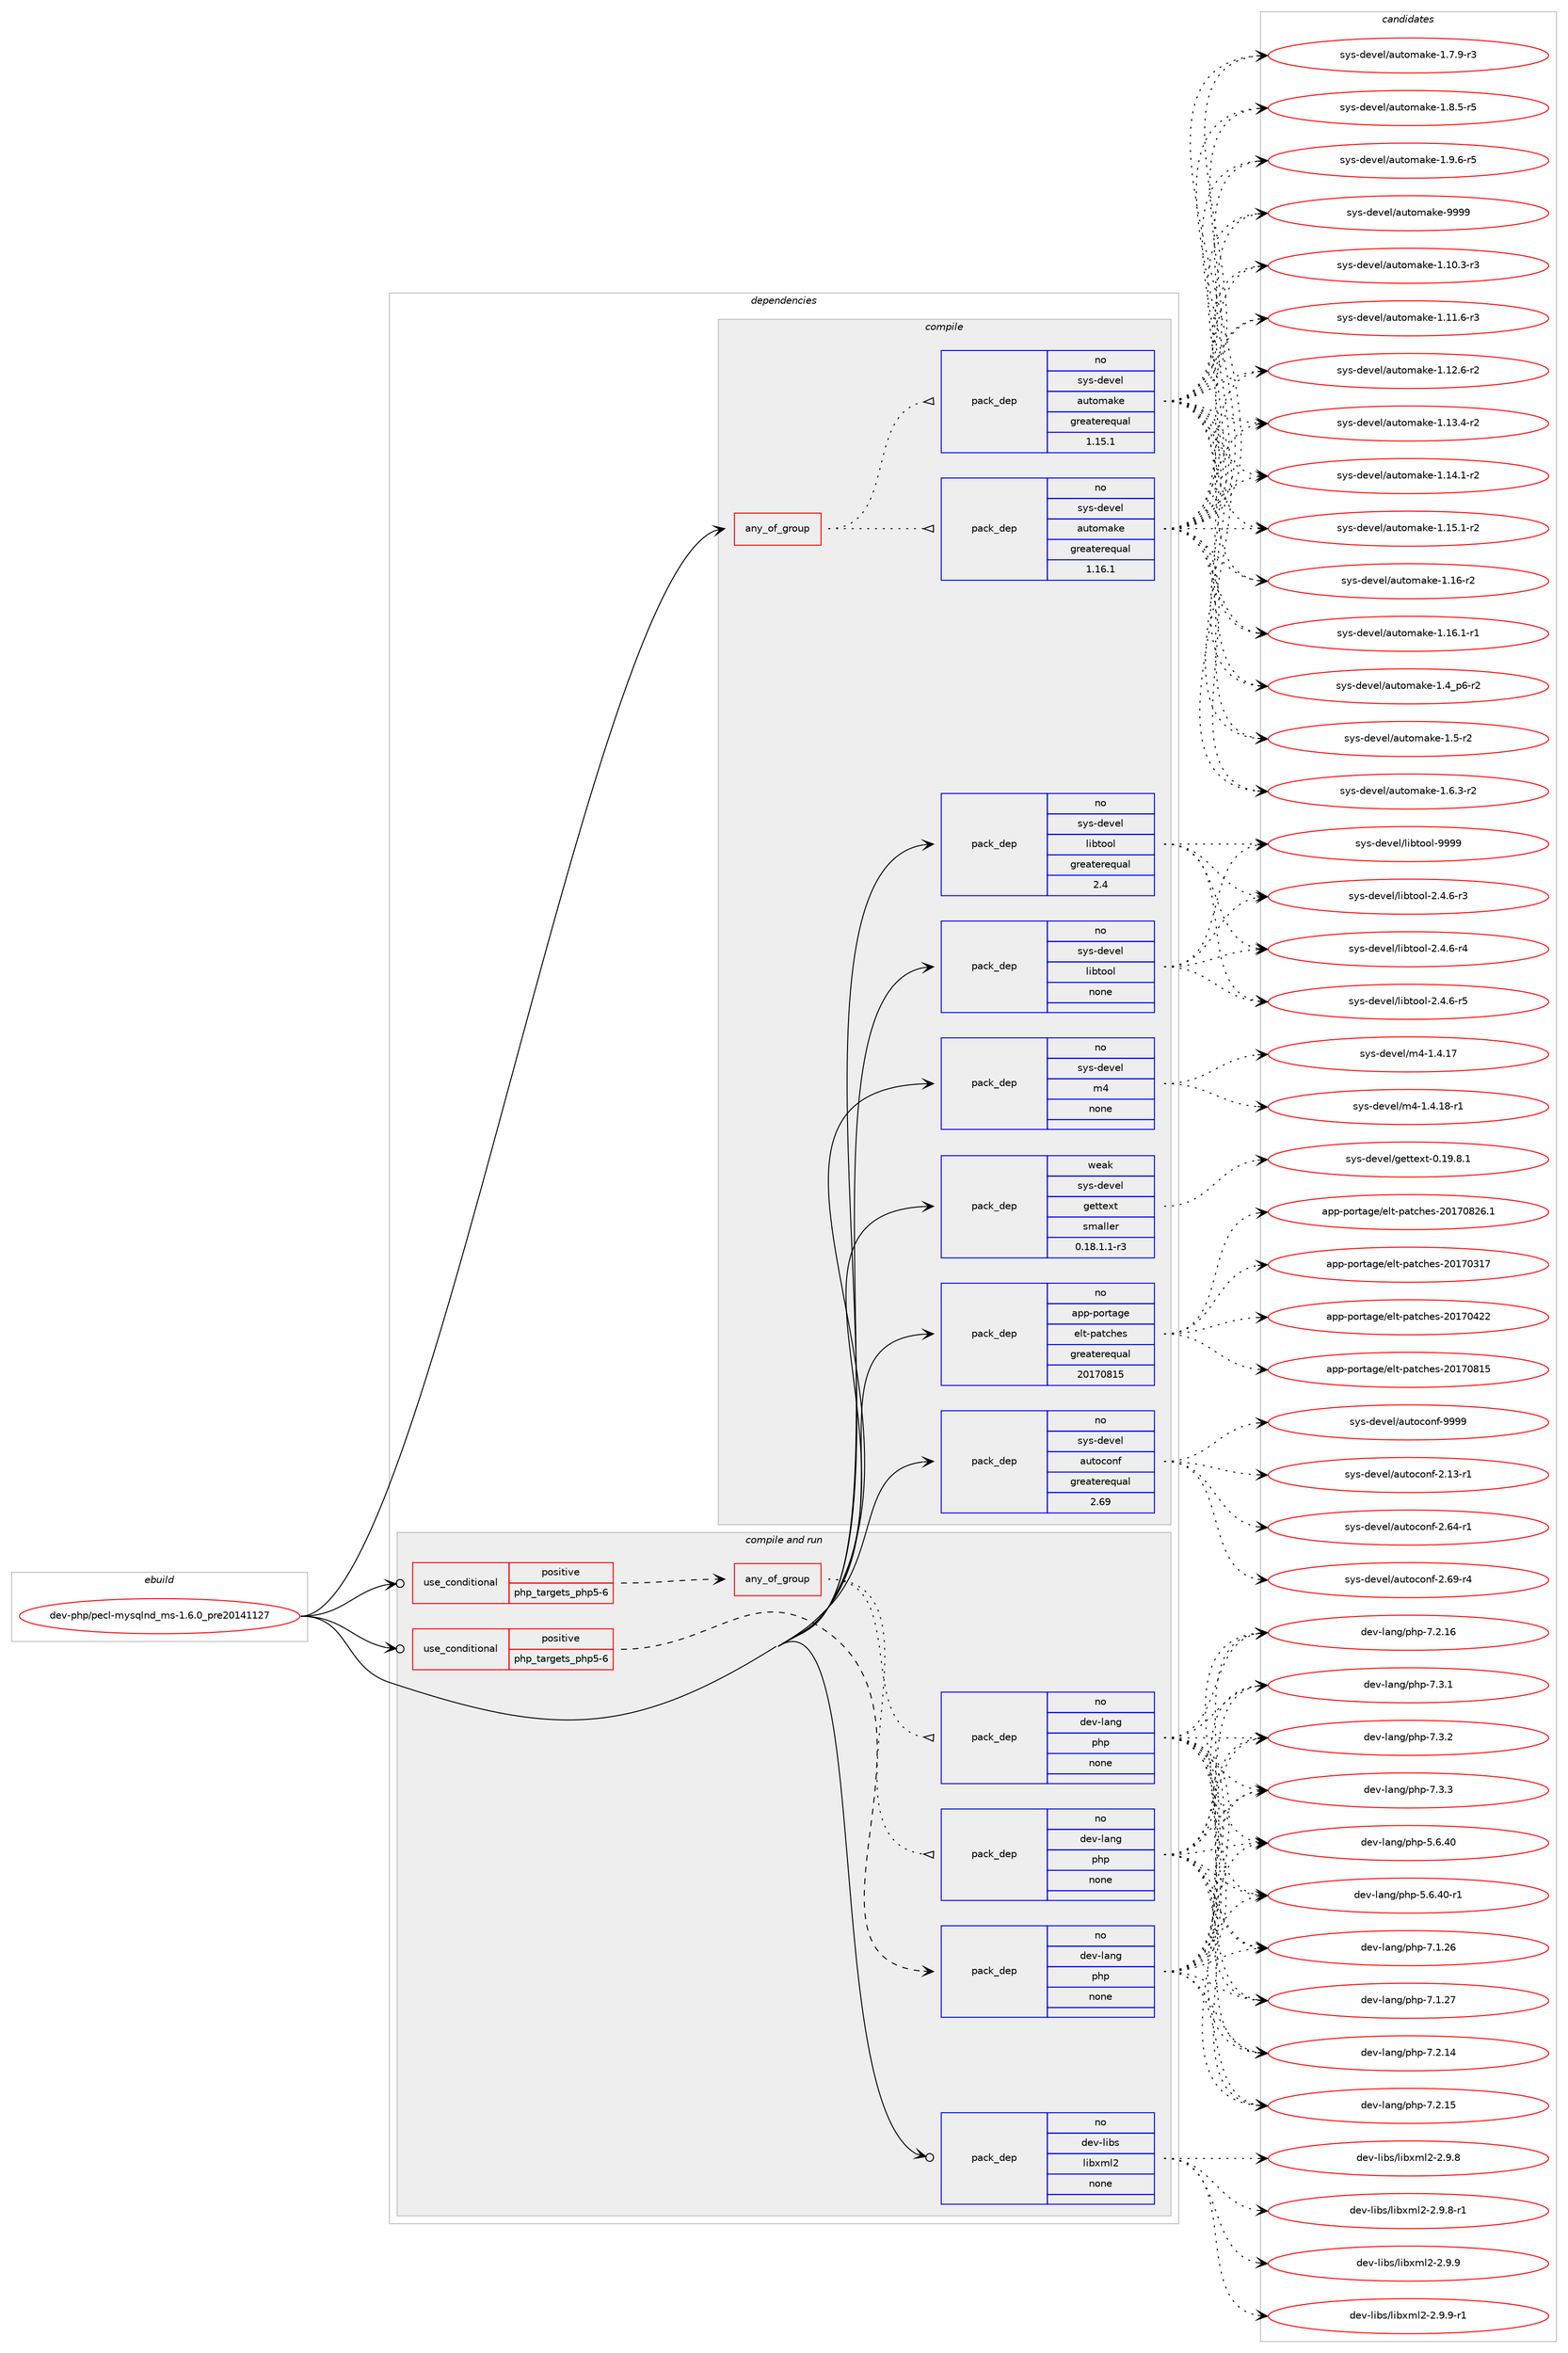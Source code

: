 digraph prolog {

# *************
# Graph options
# *************

newrank=true;
concentrate=true;
compound=true;
graph [rankdir=LR,fontname=Helvetica,fontsize=10,ranksep=1.5];#, ranksep=2.5, nodesep=0.2];
edge  [arrowhead=vee];
node  [fontname=Helvetica,fontsize=10];

# **********
# The ebuild
# **********

subgraph cluster_leftcol {
color=gray;
rank=same;
label=<<i>ebuild</i>>;
id [label="dev-php/pecl-mysqlnd_ms-1.6.0_pre20141127", color=red, width=4, href="../dev-php/pecl-mysqlnd_ms-1.6.0_pre20141127.svg"];
}

# ****************
# The dependencies
# ****************

subgraph cluster_midcol {
color=gray;
label=<<i>dependencies</i>>;
subgraph cluster_compile {
fillcolor="#eeeeee";
style=filled;
label=<<i>compile</i>>;
subgraph any22586 {
dependency1394638 [label=<<TABLE BORDER="0" CELLBORDER="1" CELLSPACING="0" CELLPADDING="4"><TR><TD CELLPADDING="10">any_of_group</TD></TR></TABLE>>, shape=none, color=red];subgraph pack1001749 {
dependency1394639 [label=<<TABLE BORDER="0" CELLBORDER="1" CELLSPACING="0" CELLPADDING="4" WIDTH="220"><TR><TD ROWSPAN="6" CELLPADDING="30">pack_dep</TD></TR><TR><TD WIDTH="110">no</TD></TR><TR><TD>sys-devel</TD></TR><TR><TD>automake</TD></TR><TR><TD>greaterequal</TD></TR><TR><TD>1.16.1</TD></TR></TABLE>>, shape=none, color=blue];
}
dependency1394638:e -> dependency1394639:w [weight=20,style="dotted",arrowhead="oinv"];
subgraph pack1001750 {
dependency1394640 [label=<<TABLE BORDER="0" CELLBORDER="1" CELLSPACING="0" CELLPADDING="4" WIDTH="220"><TR><TD ROWSPAN="6" CELLPADDING="30">pack_dep</TD></TR><TR><TD WIDTH="110">no</TD></TR><TR><TD>sys-devel</TD></TR><TR><TD>automake</TD></TR><TR><TD>greaterequal</TD></TR><TR><TD>1.15.1</TD></TR></TABLE>>, shape=none, color=blue];
}
dependency1394638:e -> dependency1394640:w [weight=20,style="dotted",arrowhead="oinv"];
}
id:e -> dependency1394638:w [weight=20,style="solid",arrowhead="vee"];
subgraph pack1001751 {
dependency1394641 [label=<<TABLE BORDER="0" CELLBORDER="1" CELLSPACING="0" CELLPADDING="4" WIDTH="220"><TR><TD ROWSPAN="6" CELLPADDING="30">pack_dep</TD></TR><TR><TD WIDTH="110">no</TD></TR><TR><TD>app-portage</TD></TR><TR><TD>elt-patches</TD></TR><TR><TD>greaterequal</TD></TR><TR><TD>20170815</TD></TR></TABLE>>, shape=none, color=blue];
}
id:e -> dependency1394641:w [weight=20,style="solid",arrowhead="vee"];
subgraph pack1001752 {
dependency1394642 [label=<<TABLE BORDER="0" CELLBORDER="1" CELLSPACING="0" CELLPADDING="4" WIDTH="220"><TR><TD ROWSPAN="6" CELLPADDING="30">pack_dep</TD></TR><TR><TD WIDTH="110">no</TD></TR><TR><TD>sys-devel</TD></TR><TR><TD>autoconf</TD></TR><TR><TD>greaterequal</TD></TR><TR><TD>2.69</TD></TR></TABLE>>, shape=none, color=blue];
}
id:e -> dependency1394642:w [weight=20,style="solid",arrowhead="vee"];
subgraph pack1001753 {
dependency1394643 [label=<<TABLE BORDER="0" CELLBORDER="1" CELLSPACING="0" CELLPADDING="4" WIDTH="220"><TR><TD ROWSPAN="6" CELLPADDING="30">pack_dep</TD></TR><TR><TD WIDTH="110">no</TD></TR><TR><TD>sys-devel</TD></TR><TR><TD>libtool</TD></TR><TR><TD>greaterequal</TD></TR><TR><TD>2.4</TD></TR></TABLE>>, shape=none, color=blue];
}
id:e -> dependency1394643:w [weight=20,style="solid",arrowhead="vee"];
subgraph pack1001754 {
dependency1394644 [label=<<TABLE BORDER="0" CELLBORDER="1" CELLSPACING="0" CELLPADDING="4" WIDTH="220"><TR><TD ROWSPAN="6" CELLPADDING="30">pack_dep</TD></TR><TR><TD WIDTH="110">no</TD></TR><TR><TD>sys-devel</TD></TR><TR><TD>libtool</TD></TR><TR><TD>none</TD></TR><TR><TD></TD></TR></TABLE>>, shape=none, color=blue];
}
id:e -> dependency1394644:w [weight=20,style="solid",arrowhead="vee"];
subgraph pack1001755 {
dependency1394645 [label=<<TABLE BORDER="0" CELLBORDER="1" CELLSPACING="0" CELLPADDING="4" WIDTH="220"><TR><TD ROWSPAN="6" CELLPADDING="30">pack_dep</TD></TR><TR><TD WIDTH="110">no</TD></TR><TR><TD>sys-devel</TD></TR><TR><TD>m4</TD></TR><TR><TD>none</TD></TR><TR><TD></TD></TR></TABLE>>, shape=none, color=blue];
}
id:e -> dependency1394645:w [weight=20,style="solid",arrowhead="vee"];
subgraph pack1001756 {
dependency1394646 [label=<<TABLE BORDER="0" CELLBORDER="1" CELLSPACING="0" CELLPADDING="4" WIDTH="220"><TR><TD ROWSPAN="6" CELLPADDING="30">pack_dep</TD></TR><TR><TD WIDTH="110">weak</TD></TR><TR><TD>sys-devel</TD></TR><TR><TD>gettext</TD></TR><TR><TD>smaller</TD></TR><TR><TD>0.18.1.1-r3</TD></TR></TABLE>>, shape=none, color=blue];
}
id:e -> dependency1394646:w [weight=20,style="solid",arrowhead="vee"];
}
subgraph cluster_compileandrun {
fillcolor="#eeeeee";
style=filled;
label=<<i>compile and run</i>>;
subgraph cond369738 {
dependency1394647 [label=<<TABLE BORDER="0" CELLBORDER="1" CELLSPACING="0" CELLPADDING="4"><TR><TD ROWSPAN="3" CELLPADDING="10">use_conditional</TD></TR><TR><TD>positive</TD></TR><TR><TD>php_targets_php5-6</TD></TR></TABLE>>, shape=none, color=red];
subgraph any22587 {
dependency1394648 [label=<<TABLE BORDER="0" CELLBORDER="1" CELLSPACING="0" CELLPADDING="4"><TR><TD CELLPADDING="10">any_of_group</TD></TR></TABLE>>, shape=none, color=red];subgraph pack1001757 {
dependency1394649 [label=<<TABLE BORDER="0" CELLBORDER="1" CELLSPACING="0" CELLPADDING="4" WIDTH="220"><TR><TD ROWSPAN="6" CELLPADDING="30">pack_dep</TD></TR><TR><TD WIDTH="110">no</TD></TR><TR><TD>dev-lang</TD></TR><TR><TD>php</TD></TR><TR><TD>none</TD></TR><TR><TD></TD></TR></TABLE>>, shape=none, color=blue];
}
dependency1394648:e -> dependency1394649:w [weight=20,style="dotted",arrowhead="oinv"];
subgraph pack1001758 {
dependency1394650 [label=<<TABLE BORDER="0" CELLBORDER="1" CELLSPACING="0" CELLPADDING="4" WIDTH="220"><TR><TD ROWSPAN="6" CELLPADDING="30">pack_dep</TD></TR><TR><TD WIDTH="110">no</TD></TR><TR><TD>dev-lang</TD></TR><TR><TD>php</TD></TR><TR><TD>none</TD></TR><TR><TD></TD></TR></TABLE>>, shape=none, color=blue];
}
dependency1394648:e -> dependency1394650:w [weight=20,style="dotted",arrowhead="oinv"];
}
dependency1394647:e -> dependency1394648:w [weight=20,style="dashed",arrowhead="vee"];
}
id:e -> dependency1394647:w [weight=20,style="solid",arrowhead="odotvee"];
subgraph cond369739 {
dependency1394651 [label=<<TABLE BORDER="0" CELLBORDER="1" CELLSPACING="0" CELLPADDING="4"><TR><TD ROWSPAN="3" CELLPADDING="10">use_conditional</TD></TR><TR><TD>positive</TD></TR><TR><TD>php_targets_php5-6</TD></TR></TABLE>>, shape=none, color=red];
subgraph pack1001759 {
dependency1394652 [label=<<TABLE BORDER="0" CELLBORDER="1" CELLSPACING="0" CELLPADDING="4" WIDTH="220"><TR><TD ROWSPAN="6" CELLPADDING="30">pack_dep</TD></TR><TR><TD WIDTH="110">no</TD></TR><TR><TD>dev-lang</TD></TR><TR><TD>php</TD></TR><TR><TD>none</TD></TR><TR><TD></TD></TR></TABLE>>, shape=none, color=blue];
}
dependency1394651:e -> dependency1394652:w [weight=20,style="dashed",arrowhead="vee"];
}
id:e -> dependency1394651:w [weight=20,style="solid",arrowhead="odotvee"];
subgraph pack1001760 {
dependency1394653 [label=<<TABLE BORDER="0" CELLBORDER="1" CELLSPACING="0" CELLPADDING="4" WIDTH="220"><TR><TD ROWSPAN="6" CELLPADDING="30">pack_dep</TD></TR><TR><TD WIDTH="110">no</TD></TR><TR><TD>dev-libs</TD></TR><TR><TD>libxml2</TD></TR><TR><TD>none</TD></TR><TR><TD></TD></TR></TABLE>>, shape=none, color=blue];
}
id:e -> dependency1394653:w [weight=20,style="solid",arrowhead="odotvee"];
}
subgraph cluster_run {
fillcolor="#eeeeee";
style=filled;
label=<<i>run</i>>;
}
}

# **************
# The candidates
# **************

subgraph cluster_choices {
rank=same;
color=gray;
label=<<i>candidates</i>>;

subgraph choice1001749 {
color=black;
nodesep=1;
choice11512111545100101118101108479711711611110997107101454946494846514511451 [label="sys-devel/automake-1.10.3-r3", color=red, width=4,href="../sys-devel/automake-1.10.3-r3.svg"];
choice11512111545100101118101108479711711611110997107101454946494946544511451 [label="sys-devel/automake-1.11.6-r3", color=red, width=4,href="../sys-devel/automake-1.11.6-r3.svg"];
choice11512111545100101118101108479711711611110997107101454946495046544511450 [label="sys-devel/automake-1.12.6-r2", color=red, width=4,href="../sys-devel/automake-1.12.6-r2.svg"];
choice11512111545100101118101108479711711611110997107101454946495146524511450 [label="sys-devel/automake-1.13.4-r2", color=red, width=4,href="../sys-devel/automake-1.13.4-r2.svg"];
choice11512111545100101118101108479711711611110997107101454946495246494511450 [label="sys-devel/automake-1.14.1-r2", color=red, width=4,href="../sys-devel/automake-1.14.1-r2.svg"];
choice11512111545100101118101108479711711611110997107101454946495346494511450 [label="sys-devel/automake-1.15.1-r2", color=red, width=4,href="../sys-devel/automake-1.15.1-r2.svg"];
choice1151211154510010111810110847971171161111099710710145494649544511450 [label="sys-devel/automake-1.16-r2", color=red, width=4,href="../sys-devel/automake-1.16-r2.svg"];
choice11512111545100101118101108479711711611110997107101454946495446494511449 [label="sys-devel/automake-1.16.1-r1", color=red, width=4,href="../sys-devel/automake-1.16.1-r1.svg"];
choice115121115451001011181011084797117116111109971071014549465295112544511450 [label="sys-devel/automake-1.4_p6-r2", color=red, width=4,href="../sys-devel/automake-1.4_p6-r2.svg"];
choice11512111545100101118101108479711711611110997107101454946534511450 [label="sys-devel/automake-1.5-r2", color=red, width=4,href="../sys-devel/automake-1.5-r2.svg"];
choice115121115451001011181011084797117116111109971071014549465446514511450 [label="sys-devel/automake-1.6.3-r2", color=red, width=4,href="../sys-devel/automake-1.6.3-r2.svg"];
choice115121115451001011181011084797117116111109971071014549465546574511451 [label="sys-devel/automake-1.7.9-r3", color=red, width=4,href="../sys-devel/automake-1.7.9-r3.svg"];
choice115121115451001011181011084797117116111109971071014549465646534511453 [label="sys-devel/automake-1.8.5-r5", color=red, width=4,href="../sys-devel/automake-1.8.5-r5.svg"];
choice115121115451001011181011084797117116111109971071014549465746544511453 [label="sys-devel/automake-1.9.6-r5", color=red, width=4,href="../sys-devel/automake-1.9.6-r5.svg"];
choice115121115451001011181011084797117116111109971071014557575757 [label="sys-devel/automake-9999", color=red, width=4,href="../sys-devel/automake-9999.svg"];
dependency1394639:e -> choice11512111545100101118101108479711711611110997107101454946494846514511451:w [style=dotted,weight="100"];
dependency1394639:e -> choice11512111545100101118101108479711711611110997107101454946494946544511451:w [style=dotted,weight="100"];
dependency1394639:e -> choice11512111545100101118101108479711711611110997107101454946495046544511450:w [style=dotted,weight="100"];
dependency1394639:e -> choice11512111545100101118101108479711711611110997107101454946495146524511450:w [style=dotted,weight="100"];
dependency1394639:e -> choice11512111545100101118101108479711711611110997107101454946495246494511450:w [style=dotted,weight="100"];
dependency1394639:e -> choice11512111545100101118101108479711711611110997107101454946495346494511450:w [style=dotted,weight="100"];
dependency1394639:e -> choice1151211154510010111810110847971171161111099710710145494649544511450:w [style=dotted,weight="100"];
dependency1394639:e -> choice11512111545100101118101108479711711611110997107101454946495446494511449:w [style=dotted,weight="100"];
dependency1394639:e -> choice115121115451001011181011084797117116111109971071014549465295112544511450:w [style=dotted,weight="100"];
dependency1394639:e -> choice11512111545100101118101108479711711611110997107101454946534511450:w [style=dotted,weight="100"];
dependency1394639:e -> choice115121115451001011181011084797117116111109971071014549465446514511450:w [style=dotted,weight="100"];
dependency1394639:e -> choice115121115451001011181011084797117116111109971071014549465546574511451:w [style=dotted,weight="100"];
dependency1394639:e -> choice115121115451001011181011084797117116111109971071014549465646534511453:w [style=dotted,weight="100"];
dependency1394639:e -> choice115121115451001011181011084797117116111109971071014549465746544511453:w [style=dotted,weight="100"];
dependency1394639:e -> choice115121115451001011181011084797117116111109971071014557575757:w [style=dotted,weight="100"];
}
subgraph choice1001750 {
color=black;
nodesep=1;
choice11512111545100101118101108479711711611110997107101454946494846514511451 [label="sys-devel/automake-1.10.3-r3", color=red, width=4,href="../sys-devel/automake-1.10.3-r3.svg"];
choice11512111545100101118101108479711711611110997107101454946494946544511451 [label="sys-devel/automake-1.11.6-r3", color=red, width=4,href="../sys-devel/automake-1.11.6-r3.svg"];
choice11512111545100101118101108479711711611110997107101454946495046544511450 [label="sys-devel/automake-1.12.6-r2", color=red, width=4,href="../sys-devel/automake-1.12.6-r2.svg"];
choice11512111545100101118101108479711711611110997107101454946495146524511450 [label="sys-devel/automake-1.13.4-r2", color=red, width=4,href="../sys-devel/automake-1.13.4-r2.svg"];
choice11512111545100101118101108479711711611110997107101454946495246494511450 [label="sys-devel/automake-1.14.1-r2", color=red, width=4,href="../sys-devel/automake-1.14.1-r2.svg"];
choice11512111545100101118101108479711711611110997107101454946495346494511450 [label="sys-devel/automake-1.15.1-r2", color=red, width=4,href="../sys-devel/automake-1.15.1-r2.svg"];
choice1151211154510010111810110847971171161111099710710145494649544511450 [label="sys-devel/automake-1.16-r2", color=red, width=4,href="../sys-devel/automake-1.16-r2.svg"];
choice11512111545100101118101108479711711611110997107101454946495446494511449 [label="sys-devel/automake-1.16.1-r1", color=red, width=4,href="../sys-devel/automake-1.16.1-r1.svg"];
choice115121115451001011181011084797117116111109971071014549465295112544511450 [label="sys-devel/automake-1.4_p6-r2", color=red, width=4,href="../sys-devel/automake-1.4_p6-r2.svg"];
choice11512111545100101118101108479711711611110997107101454946534511450 [label="sys-devel/automake-1.5-r2", color=red, width=4,href="../sys-devel/automake-1.5-r2.svg"];
choice115121115451001011181011084797117116111109971071014549465446514511450 [label="sys-devel/automake-1.6.3-r2", color=red, width=4,href="../sys-devel/automake-1.6.3-r2.svg"];
choice115121115451001011181011084797117116111109971071014549465546574511451 [label="sys-devel/automake-1.7.9-r3", color=red, width=4,href="../sys-devel/automake-1.7.9-r3.svg"];
choice115121115451001011181011084797117116111109971071014549465646534511453 [label="sys-devel/automake-1.8.5-r5", color=red, width=4,href="../sys-devel/automake-1.8.5-r5.svg"];
choice115121115451001011181011084797117116111109971071014549465746544511453 [label="sys-devel/automake-1.9.6-r5", color=red, width=4,href="../sys-devel/automake-1.9.6-r5.svg"];
choice115121115451001011181011084797117116111109971071014557575757 [label="sys-devel/automake-9999", color=red, width=4,href="../sys-devel/automake-9999.svg"];
dependency1394640:e -> choice11512111545100101118101108479711711611110997107101454946494846514511451:w [style=dotted,weight="100"];
dependency1394640:e -> choice11512111545100101118101108479711711611110997107101454946494946544511451:w [style=dotted,weight="100"];
dependency1394640:e -> choice11512111545100101118101108479711711611110997107101454946495046544511450:w [style=dotted,weight="100"];
dependency1394640:e -> choice11512111545100101118101108479711711611110997107101454946495146524511450:w [style=dotted,weight="100"];
dependency1394640:e -> choice11512111545100101118101108479711711611110997107101454946495246494511450:w [style=dotted,weight="100"];
dependency1394640:e -> choice11512111545100101118101108479711711611110997107101454946495346494511450:w [style=dotted,weight="100"];
dependency1394640:e -> choice1151211154510010111810110847971171161111099710710145494649544511450:w [style=dotted,weight="100"];
dependency1394640:e -> choice11512111545100101118101108479711711611110997107101454946495446494511449:w [style=dotted,weight="100"];
dependency1394640:e -> choice115121115451001011181011084797117116111109971071014549465295112544511450:w [style=dotted,weight="100"];
dependency1394640:e -> choice11512111545100101118101108479711711611110997107101454946534511450:w [style=dotted,weight="100"];
dependency1394640:e -> choice115121115451001011181011084797117116111109971071014549465446514511450:w [style=dotted,weight="100"];
dependency1394640:e -> choice115121115451001011181011084797117116111109971071014549465546574511451:w [style=dotted,weight="100"];
dependency1394640:e -> choice115121115451001011181011084797117116111109971071014549465646534511453:w [style=dotted,weight="100"];
dependency1394640:e -> choice115121115451001011181011084797117116111109971071014549465746544511453:w [style=dotted,weight="100"];
dependency1394640:e -> choice115121115451001011181011084797117116111109971071014557575757:w [style=dotted,weight="100"];
}
subgraph choice1001751 {
color=black;
nodesep=1;
choice97112112451121111141169710310147101108116451129711699104101115455048495548514955 [label="app-portage/elt-patches-20170317", color=red, width=4,href="../app-portage/elt-patches-20170317.svg"];
choice97112112451121111141169710310147101108116451129711699104101115455048495548525050 [label="app-portage/elt-patches-20170422", color=red, width=4,href="../app-portage/elt-patches-20170422.svg"];
choice97112112451121111141169710310147101108116451129711699104101115455048495548564953 [label="app-portage/elt-patches-20170815", color=red, width=4,href="../app-portage/elt-patches-20170815.svg"];
choice971121124511211111411697103101471011081164511297116991041011154550484955485650544649 [label="app-portage/elt-patches-20170826.1", color=red, width=4,href="../app-portage/elt-patches-20170826.1.svg"];
dependency1394641:e -> choice97112112451121111141169710310147101108116451129711699104101115455048495548514955:w [style=dotted,weight="100"];
dependency1394641:e -> choice97112112451121111141169710310147101108116451129711699104101115455048495548525050:w [style=dotted,weight="100"];
dependency1394641:e -> choice97112112451121111141169710310147101108116451129711699104101115455048495548564953:w [style=dotted,weight="100"];
dependency1394641:e -> choice971121124511211111411697103101471011081164511297116991041011154550484955485650544649:w [style=dotted,weight="100"];
}
subgraph choice1001752 {
color=black;
nodesep=1;
choice1151211154510010111810110847971171161119911111010245504649514511449 [label="sys-devel/autoconf-2.13-r1", color=red, width=4,href="../sys-devel/autoconf-2.13-r1.svg"];
choice1151211154510010111810110847971171161119911111010245504654524511449 [label="sys-devel/autoconf-2.64-r1", color=red, width=4,href="../sys-devel/autoconf-2.64-r1.svg"];
choice1151211154510010111810110847971171161119911111010245504654574511452 [label="sys-devel/autoconf-2.69-r4", color=red, width=4,href="../sys-devel/autoconf-2.69-r4.svg"];
choice115121115451001011181011084797117116111991111101024557575757 [label="sys-devel/autoconf-9999", color=red, width=4,href="../sys-devel/autoconf-9999.svg"];
dependency1394642:e -> choice1151211154510010111810110847971171161119911111010245504649514511449:w [style=dotted,weight="100"];
dependency1394642:e -> choice1151211154510010111810110847971171161119911111010245504654524511449:w [style=dotted,weight="100"];
dependency1394642:e -> choice1151211154510010111810110847971171161119911111010245504654574511452:w [style=dotted,weight="100"];
dependency1394642:e -> choice115121115451001011181011084797117116111991111101024557575757:w [style=dotted,weight="100"];
}
subgraph choice1001753 {
color=black;
nodesep=1;
choice1151211154510010111810110847108105981161111111084550465246544511451 [label="sys-devel/libtool-2.4.6-r3", color=red, width=4,href="../sys-devel/libtool-2.4.6-r3.svg"];
choice1151211154510010111810110847108105981161111111084550465246544511452 [label="sys-devel/libtool-2.4.6-r4", color=red, width=4,href="../sys-devel/libtool-2.4.6-r4.svg"];
choice1151211154510010111810110847108105981161111111084550465246544511453 [label="sys-devel/libtool-2.4.6-r5", color=red, width=4,href="../sys-devel/libtool-2.4.6-r5.svg"];
choice1151211154510010111810110847108105981161111111084557575757 [label="sys-devel/libtool-9999", color=red, width=4,href="../sys-devel/libtool-9999.svg"];
dependency1394643:e -> choice1151211154510010111810110847108105981161111111084550465246544511451:w [style=dotted,weight="100"];
dependency1394643:e -> choice1151211154510010111810110847108105981161111111084550465246544511452:w [style=dotted,weight="100"];
dependency1394643:e -> choice1151211154510010111810110847108105981161111111084550465246544511453:w [style=dotted,weight="100"];
dependency1394643:e -> choice1151211154510010111810110847108105981161111111084557575757:w [style=dotted,weight="100"];
}
subgraph choice1001754 {
color=black;
nodesep=1;
choice1151211154510010111810110847108105981161111111084550465246544511451 [label="sys-devel/libtool-2.4.6-r3", color=red, width=4,href="../sys-devel/libtool-2.4.6-r3.svg"];
choice1151211154510010111810110847108105981161111111084550465246544511452 [label="sys-devel/libtool-2.4.6-r4", color=red, width=4,href="../sys-devel/libtool-2.4.6-r4.svg"];
choice1151211154510010111810110847108105981161111111084550465246544511453 [label="sys-devel/libtool-2.4.6-r5", color=red, width=4,href="../sys-devel/libtool-2.4.6-r5.svg"];
choice1151211154510010111810110847108105981161111111084557575757 [label="sys-devel/libtool-9999", color=red, width=4,href="../sys-devel/libtool-9999.svg"];
dependency1394644:e -> choice1151211154510010111810110847108105981161111111084550465246544511451:w [style=dotted,weight="100"];
dependency1394644:e -> choice1151211154510010111810110847108105981161111111084550465246544511452:w [style=dotted,weight="100"];
dependency1394644:e -> choice1151211154510010111810110847108105981161111111084550465246544511453:w [style=dotted,weight="100"];
dependency1394644:e -> choice1151211154510010111810110847108105981161111111084557575757:w [style=dotted,weight="100"];
}
subgraph choice1001755 {
color=black;
nodesep=1;
choice11512111545100101118101108471095245494652464955 [label="sys-devel/m4-1.4.17", color=red, width=4,href="../sys-devel/m4-1.4.17.svg"];
choice115121115451001011181011084710952454946524649564511449 [label="sys-devel/m4-1.4.18-r1", color=red, width=4,href="../sys-devel/m4-1.4.18-r1.svg"];
dependency1394645:e -> choice11512111545100101118101108471095245494652464955:w [style=dotted,weight="100"];
dependency1394645:e -> choice115121115451001011181011084710952454946524649564511449:w [style=dotted,weight="100"];
}
subgraph choice1001756 {
color=black;
nodesep=1;
choice1151211154510010111810110847103101116116101120116454846495746564649 [label="sys-devel/gettext-0.19.8.1", color=red, width=4,href="../sys-devel/gettext-0.19.8.1.svg"];
dependency1394646:e -> choice1151211154510010111810110847103101116116101120116454846495746564649:w [style=dotted,weight="100"];
}
subgraph choice1001757 {
color=black;
nodesep=1;
choice10010111845108971101034711210411245534654465248 [label="dev-lang/php-5.6.40", color=red, width=4,href="../dev-lang/php-5.6.40.svg"];
choice100101118451089711010347112104112455346544652484511449 [label="dev-lang/php-5.6.40-r1", color=red, width=4,href="../dev-lang/php-5.6.40-r1.svg"];
choice10010111845108971101034711210411245554649465054 [label="dev-lang/php-7.1.26", color=red, width=4,href="../dev-lang/php-7.1.26.svg"];
choice10010111845108971101034711210411245554649465055 [label="dev-lang/php-7.1.27", color=red, width=4,href="../dev-lang/php-7.1.27.svg"];
choice10010111845108971101034711210411245554650464952 [label="dev-lang/php-7.2.14", color=red, width=4,href="../dev-lang/php-7.2.14.svg"];
choice10010111845108971101034711210411245554650464953 [label="dev-lang/php-7.2.15", color=red, width=4,href="../dev-lang/php-7.2.15.svg"];
choice10010111845108971101034711210411245554650464954 [label="dev-lang/php-7.2.16", color=red, width=4,href="../dev-lang/php-7.2.16.svg"];
choice100101118451089711010347112104112455546514649 [label="dev-lang/php-7.3.1", color=red, width=4,href="../dev-lang/php-7.3.1.svg"];
choice100101118451089711010347112104112455546514650 [label="dev-lang/php-7.3.2", color=red, width=4,href="../dev-lang/php-7.3.2.svg"];
choice100101118451089711010347112104112455546514651 [label="dev-lang/php-7.3.3", color=red, width=4,href="../dev-lang/php-7.3.3.svg"];
dependency1394649:e -> choice10010111845108971101034711210411245534654465248:w [style=dotted,weight="100"];
dependency1394649:e -> choice100101118451089711010347112104112455346544652484511449:w [style=dotted,weight="100"];
dependency1394649:e -> choice10010111845108971101034711210411245554649465054:w [style=dotted,weight="100"];
dependency1394649:e -> choice10010111845108971101034711210411245554649465055:w [style=dotted,weight="100"];
dependency1394649:e -> choice10010111845108971101034711210411245554650464952:w [style=dotted,weight="100"];
dependency1394649:e -> choice10010111845108971101034711210411245554650464953:w [style=dotted,weight="100"];
dependency1394649:e -> choice10010111845108971101034711210411245554650464954:w [style=dotted,weight="100"];
dependency1394649:e -> choice100101118451089711010347112104112455546514649:w [style=dotted,weight="100"];
dependency1394649:e -> choice100101118451089711010347112104112455546514650:w [style=dotted,weight="100"];
dependency1394649:e -> choice100101118451089711010347112104112455546514651:w [style=dotted,weight="100"];
}
subgraph choice1001758 {
color=black;
nodesep=1;
choice10010111845108971101034711210411245534654465248 [label="dev-lang/php-5.6.40", color=red, width=4,href="../dev-lang/php-5.6.40.svg"];
choice100101118451089711010347112104112455346544652484511449 [label="dev-lang/php-5.6.40-r1", color=red, width=4,href="../dev-lang/php-5.6.40-r1.svg"];
choice10010111845108971101034711210411245554649465054 [label="dev-lang/php-7.1.26", color=red, width=4,href="../dev-lang/php-7.1.26.svg"];
choice10010111845108971101034711210411245554649465055 [label="dev-lang/php-7.1.27", color=red, width=4,href="../dev-lang/php-7.1.27.svg"];
choice10010111845108971101034711210411245554650464952 [label="dev-lang/php-7.2.14", color=red, width=4,href="../dev-lang/php-7.2.14.svg"];
choice10010111845108971101034711210411245554650464953 [label="dev-lang/php-7.2.15", color=red, width=4,href="../dev-lang/php-7.2.15.svg"];
choice10010111845108971101034711210411245554650464954 [label="dev-lang/php-7.2.16", color=red, width=4,href="../dev-lang/php-7.2.16.svg"];
choice100101118451089711010347112104112455546514649 [label="dev-lang/php-7.3.1", color=red, width=4,href="../dev-lang/php-7.3.1.svg"];
choice100101118451089711010347112104112455546514650 [label="dev-lang/php-7.3.2", color=red, width=4,href="../dev-lang/php-7.3.2.svg"];
choice100101118451089711010347112104112455546514651 [label="dev-lang/php-7.3.3", color=red, width=4,href="../dev-lang/php-7.3.3.svg"];
dependency1394650:e -> choice10010111845108971101034711210411245534654465248:w [style=dotted,weight="100"];
dependency1394650:e -> choice100101118451089711010347112104112455346544652484511449:w [style=dotted,weight="100"];
dependency1394650:e -> choice10010111845108971101034711210411245554649465054:w [style=dotted,weight="100"];
dependency1394650:e -> choice10010111845108971101034711210411245554649465055:w [style=dotted,weight="100"];
dependency1394650:e -> choice10010111845108971101034711210411245554650464952:w [style=dotted,weight="100"];
dependency1394650:e -> choice10010111845108971101034711210411245554650464953:w [style=dotted,weight="100"];
dependency1394650:e -> choice10010111845108971101034711210411245554650464954:w [style=dotted,weight="100"];
dependency1394650:e -> choice100101118451089711010347112104112455546514649:w [style=dotted,weight="100"];
dependency1394650:e -> choice100101118451089711010347112104112455546514650:w [style=dotted,weight="100"];
dependency1394650:e -> choice100101118451089711010347112104112455546514651:w [style=dotted,weight="100"];
}
subgraph choice1001759 {
color=black;
nodesep=1;
choice10010111845108971101034711210411245534654465248 [label="dev-lang/php-5.6.40", color=red, width=4,href="../dev-lang/php-5.6.40.svg"];
choice100101118451089711010347112104112455346544652484511449 [label="dev-lang/php-5.6.40-r1", color=red, width=4,href="../dev-lang/php-5.6.40-r1.svg"];
choice10010111845108971101034711210411245554649465054 [label="dev-lang/php-7.1.26", color=red, width=4,href="../dev-lang/php-7.1.26.svg"];
choice10010111845108971101034711210411245554649465055 [label="dev-lang/php-7.1.27", color=red, width=4,href="../dev-lang/php-7.1.27.svg"];
choice10010111845108971101034711210411245554650464952 [label="dev-lang/php-7.2.14", color=red, width=4,href="../dev-lang/php-7.2.14.svg"];
choice10010111845108971101034711210411245554650464953 [label="dev-lang/php-7.2.15", color=red, width=4,href="../dev-lang/php-7.2.15.svg"];
choice10010111845108971101034711210411245554650464954 [label="dev-lang/php-7.2.16", color=red, width=4,href="../dev-lang/php-7.2.16.svg"];
choice100101118451089711010347112104112455546514649 [label="dev-lang/php-7.3.1", color=red, width=4,href="../dev-lang/php-7.3.1.svg"];
choice100101118451089711010347112104112455546514650 [label="dev-lang/php-7.3.2", color=red, width=4,href="../dev-lang/php-7.3.2.svg"];
choice100101118451089711010347112104112455546514651 [label="dev-lang/php-7.3.3", color=red, width=4,href="../dev-lang/php-7.3.3.svg"];
dependency1394652:e -> choice10010111845108971101034711210411245534654465248:w [style=dotted,weight="100"];
dependency1394652:e -> choice100101118451089711010347112104112455346544652484511449:w [style=dotted,weight="100"];
dependency1394652:e -> choice10010111845108971101034711210411245554649465054:w [style=dotted,weight="100"];
dependency1394652:e -> choice10010111845108971101034711210411245554649465055:w [style=dotted,weight="100"];
dependency1394652:e -> choice10010111845108971101034711210411245554650464952:w [style=dotted,weight="100"];
dependency1394652:e -> choice10010111845108971101034711210411245554650464953:w [style=dotted,weight="100"];
dependency1394652:e -> choice10010111845108971101034711210411245554650464954:w [style=dotted,weight="100"];
dependency1394652:e -> choice100101118451089711010347112104112455546514649:w [style=dotted,weight="100"];
dependency1394652:e -> choice100101118451089711010347112104112455546514650:w [style=dotted,weight="100"];
dependency1394652:e -> choice100101118451089711010347112104112455546514651:w [style=dotted,weight="100"];
}
subgraph choice1001760 {
color=black;
nodesep=1;
choice1001011184510810598115471081059812010910850455046574656 [label="dev-libs/libxml2-2.9.8", color=red, width=4,href="../dev-libs/libxml2-2.9.8.svg"];
choice10010111845108105981154710810598120109108504550465746564511449 [label="dev-libs/libxml2-2.9.8-r1", color=red, width=4,href="../dev-libs/libxml2-2.9.8-r1.svg"];
choice1001011184510810598115471081059812010910850455046574657 [label="dev-libs/libxml2-2.9.9", color=red, width=4,href="../dev-libs/libxml2-2.9.9.svg"];
choice10010111845108105981154710810598120109108504550465746574511449 [label="dev-libs/libxml2-2.9.9-r1", color=red, width=4,href="../dev-libs/libxml2-2.9.9-r1.svg"];
dependency1394653:e -> choice1001011184510810598115471081059812010910850455046574656:w [style=dotted,weight="100"];
dependency1394653:e -> choice10010111845108105981154710810598120109108504550465746564511449:w [style=dotted,weight="100"];
dependency1394653:e -> choice1001011184510810598115471081059812010910850455046574657:w [style=dotted,weight="100"];
dependency1394653:e -> choice10010111845108105981154710810598120109108504550465746574511449:w [style=dotted,weight="100"];
}
}

}

